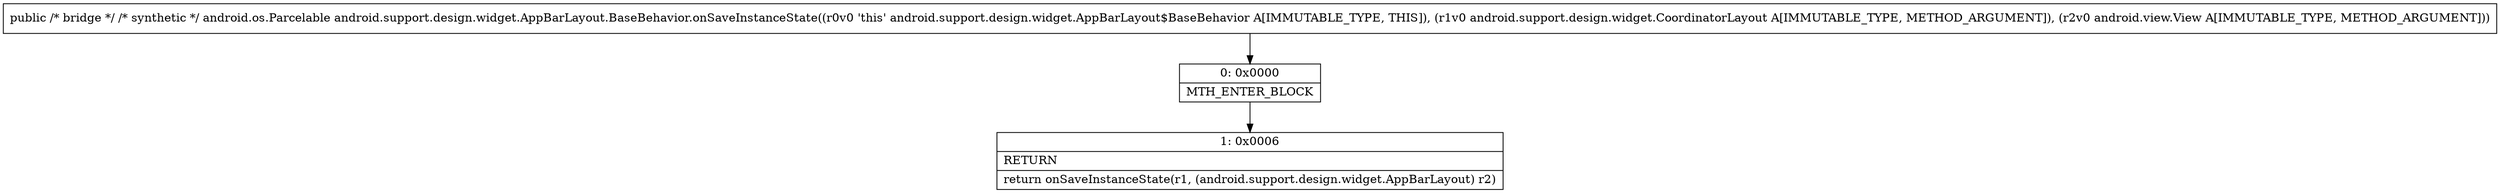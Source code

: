 digraph "CFG forandroid.support.design.widget.AppBarLayout.BaseBehavior.onSaveInstanceState(Landroid\/support\/design\/widget\/CoordinatorLayout;Landroid\/view\/View;)Landroid\/os\/Parcelable;" {
Node_0 [shape=record,label="{0\:\ 0x0000|MTH_ENTER_BLOCK\l}"];
Node_1 [shape=record,label="{1\:\ 0x0006|RETURN\l|return onSaveInstanceState(r1, (android.support.design.widget.AppBarLayout) r2)\l}"];
MethodNode[shape=record,label="{public \/* bridge *\/ \/* synthetic *\/ android.os.Parcelable android.support.design.widget.AppBarLayout.BaseBehavior.onSaveInstanceState((r0v0 'this' android.support.design.widget.AppBarLayout$BaseBehavior A[IMMUTABLE_TYPE, THIS]), (r1v0 android.support.design.widget.CoordinatorLayout A[IMMUTABLE_TYPE, METHOD_ARGUMENT]), (r2v0 android.view.View A[IMMUTABLE_TYPE, METHOD_ARGUMENT])) }"];
MethodNode -> Node_0;
Node_0 -> Node_1;
}

